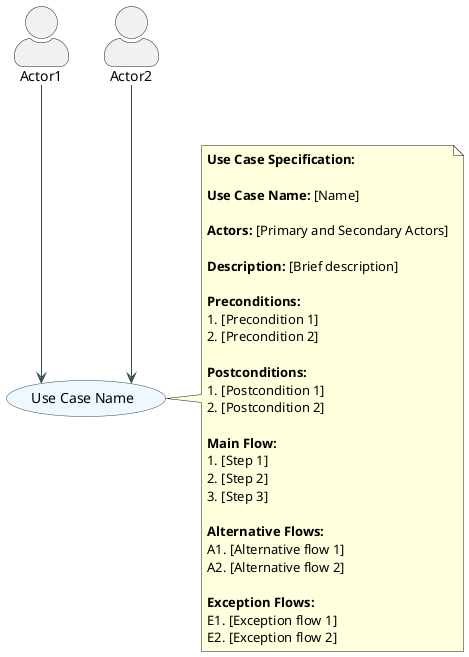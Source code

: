 @startuml
' Use case diagram template
skinparam usecase {
  BackgroundColor #f0f8ff
  BorderColor #2f4f4f
  ArrowColor #2f4f4f
}

skinparam actorStyle awesome
skinparam linetype ortho

' Define actors as needed
actor "Actor1" as actor1
actor "Actor2" as actor2

' Define the use case
usecase "Use Case Name" as uc1

' Relationships
actor1 --> uc1
actor2 --> uc1

' Use case specification documentation
note right of uc1
  <b>Use Case Specification:</b>
  
  <b>Use Case Name:</b> [Name]
  
  <b>Actors:</b> [Primary and Secondary Actors]
  
  <b>Description:</b> [Brief description]
  
  <b>Preconditions:</b>
  1. [Precondition 1]
  2. [Precondition 2]
  
  <b>Postconditions:</b>
  1. [Postcondition 1]
  2. [Postcondition 2]
  
  <b>Main Flow:</b>
  1. [Step 1]
  2. [Step 2]
  3. [Step 3]
  
  <b>Alternative Flows:</b>
  A1. [Alternative flow 1]
  A2. [Alternative flow 2]
  
  <b>Exception Flows:</b>
  E1. [Exception flow 1]
  E2. [Exception flow 2]
end note
@enduml 